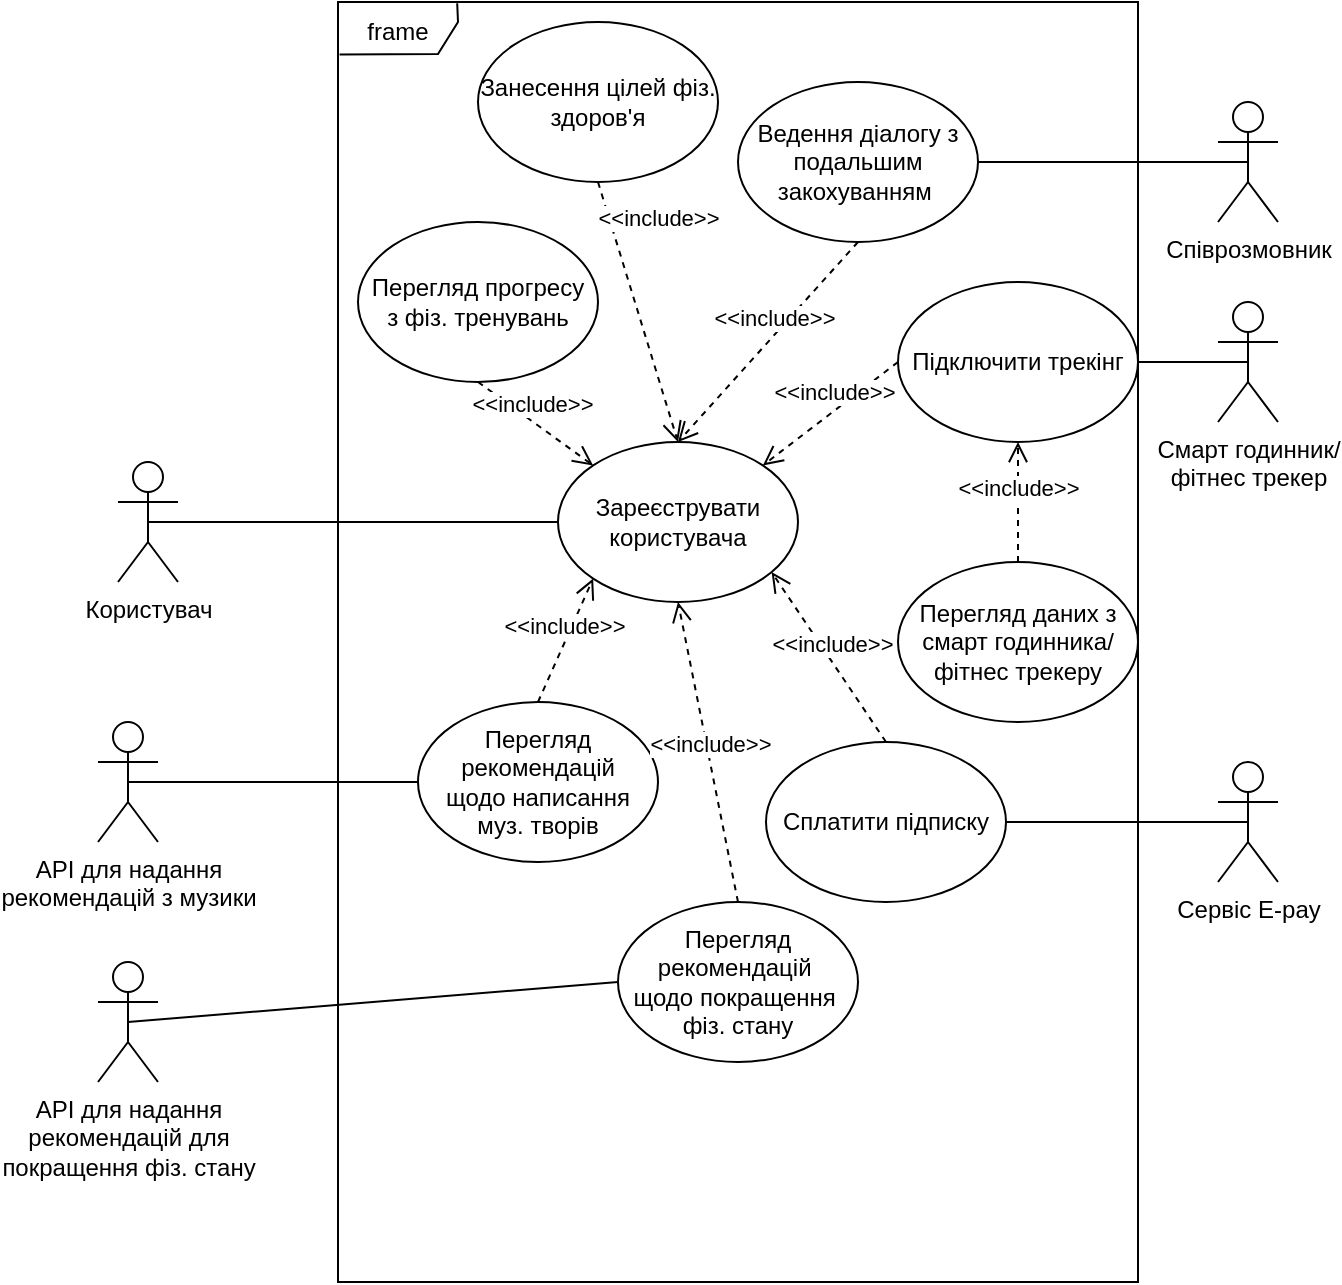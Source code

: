 <mxfile version="20.3.2" type="github">
  <diagram id="4i4zgwOOVJqu0-XRYA0A" name="Страница 1">
    <mxGraphModel dx="1662" dy="762" grid="1" gridSize="10" guides="1" tooltips="1" connect="1" arrows="1" fold="1" page="1" pageScale="1" pageWidth="827" pageHeight="1169" math="0" shadow="0">
      <root>
        <mxCell id="0" />
        <mxCell id="1" parent="0" />
        <mxCell id="zIZVEje3WuGMYo_VxOPI-1" value="" style="rounded=0;whiteSpace=wrap;html=1;" vertex="1" parent="1">
          <mxGeometry x="200" y="40" width="400" height="640" as="geometry" />
        </mxCell>
        <mxCell id="zIZVEje3WuGMYo_VxOPI-2" value="" style="endArrow=none;html=1;rounded=0;entryX=0.002;entryY=0.041;entryDx=0;entryDy=0;exitX=0.149;exitY=0.001;exitDx=0;exitDy=0;exitPerimeter=0;entryPerimeter=0;" edge="1" parent="1" source="zIZVEje3WuGMYo_VxOPI-1" target="zIZVEje3WuGMYo_VxOPI-1">
          <mxGeometry width="50" height="50" relative="1" as="geometry">
            <mxPoint x="290" y="130" as="sourcePoint" />
            <mxPoint x="200" y="80" as="targetPoint" />
            <Array as="points">
              <mxPoint x="260" y="50" />
              <mxPoint x="250" y="66" />
            </Array>
          </mxGeometry>
        </mxCell>
        <mxCell id="zIZVEje3WuGMYo_VxOPI-3" value="frame" style="text;html=1;strokeColor=none;fillColor=none;align=center;verticalAlign=middle;whiteSpace=wrap;rounded=0;" vertex="1" parent="1">
          <mxGeometry x="200" y="40" width="60" height="30" as="geometry" />
        </mxCell>
        <mxCell id="zIZVEje3WuGMYo_VxOPI-4" value="Користувач" style="shape=umlActor;verticalLabelPosition=bottom;verticalAlign=top;html=1;outlineConnect=0;" vertex="1" parent="1">
          <mxGeometry x="90" y="270" width="30" height="60" as="geometry" />
        </mxCell>
        <mxCell id="zIZVEje3WuGMYo_VxOPI-5" value="Сервіс E-pay" style="shape=umlActor;verticalLabelPosition=bottom;verticalAlign=top;html=1;outlineConnect=0;" vertex="1" parent="1">
          <mxGeometry x="640" y="420" width="30" height="60" as="geometry" />
        </mxCell>
        <mxCell id="zIZVEje3WuGMYo_VxOPI-6" value="Зареєструвати користувача" style="ellipse;whiteSpace=wrap;html=1;" vertex="1" parent="1">
          <mxGeometry x="310" y="260" width="120" height="80" as="geometry" />
        </mxCell>
        <mxCell id="zIZVEje3WuGMYo_VxOPI-7" value="Підключити трекінг" style="ellipse;whiteSpace=wrap;html=1;" vertex="1" parent="1">
          <mxGeometry x="480" y="180" width="120" height="80" as="geometry" />
        </mxCell>
        <mxCell id="zIZVEje3WuGMYo_VxOPI-8" value="Сплатити підписку" style="ellipse;whiteSpace=wrap;html=1;" vertex="1" parent="1">
          <mxGeometry x="414" y="410" width="120" height="80" as="geometry" />
        </mxCell>
        <mxCell id="zIZVEje3WuGMYo_VxOPI-9" value="API для надання &lt;br&gt;рекомендацій з музики" style="shape=umlActor;verticalLabelPosition=bottom;verticalAlign=top;html=1;outlineConnect=0;" vertex="1" parent="1">
          <mxGeometry x="80" y="400" width="30" height="60" as="geometry" />
        </mxCell>
        <mxCell id="zIZVEje3WuGMYo_VxOPI-10" value="API для надання &lt;br&gt;рекомендацій для &lt;br&gt;покращення фіз. стану" style="shape=umlActor;verticalLabelPosition=bottom;verticalAlign=top;html=1;outlineConnect=0;" vertex="1" parent="1">
          <mxGeometry x="80" y="520" width="30" height="60" as="geometry" />
        </mxCell>
        <mxCell id="zIZVEje3WuGMYo_VxOPI-11" value="Співрозмовник" style="shape=umlActor;verticalLabelPosition=bottom;verticalAlign=top;html=1;outlineConnect=0;" vertex="1" parent="1">
          <mxGeometry x="640" y="90" width="30" height="60" as="geometry" />
        </mxCell>
        <mxCell id="zIZVEje3WuGMYo_VxOPI-12" value="" style="endArrow=none;html=1;rounded=0;exitX=0.5;exitY=0.5;exitDx=0;exitDy=0;exitPerimeter=0;entryX=1;entryY=0.5;entryDx=0;entryDy=0;" edge="1" parent="1" source="zIZVEje3WuGMYo_VxOPI-22" target="zIZVEje3WuGMYo_VxOPI-7">
          <mxGeometry width="50" height="50" relative="1" as="geometry">
            <mxPoint x="300" y="300" as="sourcePoint" />
            <mxPoint x="350" y="250" as="targetPoint" />
          </mxGeometry>
        </mxCell>
        <mxCell id="zIZVEje3WuGMYo_VxOPI-13" value="" style="endArrow=none;html=1;rounded=0;exitX=0.5;exitY=0.5;exitDx=0;exitDy=0;exitPerimeter=0;entryX=0;entryY=0.5;entryDx=0;entryDy=0;" edge="1" parent="1" source="zIZVEje3WuGMYo_VxOPI-4" target="zIZVEje3WuGMYo_VxOPI-6">
          <mxGeometry width="50" height="50" relative="1" as="geometry">
            <mxPoint x="300" y="300" as="sourcePoint" />
            <mxPoint x="350" y="250" as="targetPoint" />
          </mxGeometry>
        </mxCell>
        <mxCell id="zIZVEje3WuGMYo_VxOPI-14" value="" style="endArrow=none;html=1;rounded=0;entryX=1;entryY=0.5;entryDx=0;entryDy=0;exitX=0.5;exitY=0.5;exitDx=0;exitDy=0;exitPerimeter=0;" edge="1" parent="1" source="zIZVEje3WuGMYo_VxOPI-5" target="zIZVEje3WuGMYo_VxOPI-8">
          <mxGeometry width="50" height="50" relative="1" as="geometry">
            <mxPoint x="300" y="370" as="sourcePoint" />
            <mxPoint x="350" y="320" as="targetPoint" />
          </mxGeometry>
        </mxCell>
        <mxCell id="zIZVEje3WuGMYo_VxOPI-15" value="Перегляд рекомендацій&amp;nbsp;&lt;br&gt;щодо покращення&amp;nbsp;&lt;br&gt;фіз. стану" style="ellipse;whiteSpace=wrap;html=1;" vertex="1" parent="1">
          <mxGeometry x="340" y="490" width="120" height="80" as="geometry" />
        </mxCell>
        <mxCell id="zIZVEje3WuGMYo_VxOPI-16" value="Перегляд рекомендацій&lt;br&gt;щодо написання&lt;br&gt;муз. творів" style="ellipse;whiteSpace=wrap;html=1;" vertex="1" parent="1">
          <mxGeometry x="240" y="390" width="120" height="80" as="geometry" />
        </mxCell>
        <mxCell id="zIZVEje3WuGMYo_VxOPI-17" value="Ведення діалогу з&lt;br&gt;подальшим закохуванням&amp;nbsp;" style="ellipse;whiteSpace=wrap;html=1;" vertex="1" parent="1">
          <mxGeometry x="400" y="80" width="120" height="80" as="geometry" />
        </mxCell>
        <mxCell id="zIZVEje3WuGMYo_VxOPI-18" value="" style="endArrow=none;html=1;rounded=0;entryX=1;entryY=0.5;entryDx=0;entryDy=0;exitX=0.5;exitY=0.5;exitDx=0;exitDy=0;exitPerimeter=0;" edge="1" parent="1" source="zIZVEje3WuGMYo_VxOPI-11" target="zIZVEje3WuGMYo_VxOPI-17">
          <mxGeometry width="50" height="50" relative="1" as="geometry">
            <mxPoint x="300" y="170" as="sourcePoint" />
            <mxPoint x="350" y="120" as="targetPoint" />
          </mxGeometry>
        </mxCell>
        <mxCell id="zIZVEje3WuGMYo_VxOPI-19" value="" style="endArrow=none;html=1;rounded=0;exitX=0;exitY=0.5;exitDx=0;exitDy=0;entryX=0.5;entryY=0.5;entryDx=0;entryDy=0;entryPerimeter=0;" edge="1" parent="1" source="zIZVEje3WuGMYo_VxOPI-16" target="zIZVEje3WuGMYo_VxOPI-9">
          <mxGeometry width="50" height="50" relative="1" as="geometry">
            <mxPoint x="300" y="310" as="sourcePoint" />
            <mxPoint x="350" y="260" as="targetPoint" />
          </mxGeometry>
        </mxCell>
        <mxCell id="zIZVEje3WuGMYo_VxOPI-20" value="" style="endArrow=none;html=1;rounded=0;exitX=0;exitY=0.5;exitDx=0;exitDy=0;entryX=0.5;entryY=0.5;entryDx=0;entryDy=0;entryPerimeter=0;" edge="1" parent="1" source="zIZVEje3WuGMYo_VxOPI-15" target="zIZVEje3WuGMYo_VxOPI-10">
          <mxGeometry width="50" height="50" relative="1" as="geometry">
            <mxPoint x="300" y="310" as="sourcePoint" />
            <mxPoint x="350" y="260" as="targetPoint" />
          </mxGeometry>
        </mxCell>
        <mxCell id="zIZVEje3WuGMYo_VxOPI-21" value="&amp;lt;&amp;lt;include&amp;gt;&amp;gt;" style="html=1;verticalAlign=bottom;endArrow=open;dashed=1;endSize=8;rounded=0;entryX=0.89;entryY=0.813;entryDx=0;entryDy=0;exitX=0.5;exitY=0;exitDx=0;exitDy=0;entryPerimeter=0;" edge="1" parent="1" source="zIZVEje3WuGMYo_VxOPI-8" target="zIZVEje3WuGMYo_VxOPI-6">
          <mxGeometry x="-0.064" relative="1" as="geometry">
            <mxPoint x="360" y="280" as="sourcePoint" />
            <mxPoint x="280" y="280" as="targetPoint" />
            <mxPoint as="offset" />
          </mxGeometry>
        </mxCell>
        <mxCell id="zIZVEje3WuGMYo_VxOPI-22" value="Смарт годинник/&lt;br&gt;фітнес трекер" style="shape=umlActor;verticalLabelPosition=bottom;verticalAlign=top;html=1;" vertex="1" parent="1">
          <mxGeometry x="640" y="190" width="30" height="60" as="geometry" />
        </mxCell>
        <mxCell id="zIZVEje3WuGMYo_VxOPI-23" value="&amp;lt;&amp;lt;include&amp;gt;&amp;gt;" style="html=1;verticalAlign=bottom;endArrow=open;dashed=1;endSize=8;rounded=0;entryX=0;entryY=1;entryDx=0;entryDy=0;exitX=0.5;exitY=0;exitDx=0;exitDy=0;" edge="1" parent="1" source="zIZVEje3WuGMYo_VxOPI-16" target="zIZVEje3WuGMYo_VxOPI-6">
          <mxGeometry x="-0.064" relative="1" as="geometry">
            <mxPoint x="500" y="410" as="sourcePoint" />
            <mxPoint x="380" y="350" as="targetPoint" />
            <mxPoint as="offset" />
          </mxGeometry>
        </mxCell>
        <mxCell id="zIZVEje3WuGMYo_VxOPI-24" value="&amp;lt;&amp;lt;include&amp;gt;&amp;gt;" style="html=1;verticalAlign=bottom;endArrow=open;dashed=1;endSize=8;rounded=0;entryX=0.5;entryY=1;entryDx=0;entryDy=0;exitX=0.5;exitY=0;exitDx=0;exitDy=0;" edge="1" parent="1" source="zIZVEje3WuGMYo_VxOPI-15" target="zIZVEje3WuGMYo_VxOPI-6">
          <mxGeometry x="-0.064" relative="1" as="geometry">
            <mxPoint x="510" y="420" as="sourcePoint" />
            <mxPoint x="390" y="360" as="targetPoint" />
            <mxPoint as="offset" />
          </mxGeometry>
        </mxCell>
        <mxCell id="zIZVEje3WuGMYo_VxOPI-25" value="&amp;lt;&amp;lt;include&amp;gt;&amp;gt;" style="html=1;verticalAlign=bottom;endArrow=open;dashed=1;endSize=8;rounded=0;entryX=1;entryY=0;entryDx=0;entryDy=0;exitX=0;exitY=0.5;exitDx=0;exitDy=0;" edge="1" parent="1" source="zIZVEje3WuGMYo_VxOPI-7" target="zIZVEje3WuGMYo_VxOPI-6">
          <mxGeometry x="-0.064" relative="1" as="geometry">
            <mxPoint x="520" y="430" as="sourcePoint" />
            <mxPoint x="400" y="370" as="targetPoint" />
            <mxPoint as="offset" />
          </mxGeometry>
        </mxCell>
        <mxCell id="zIZVEje3WuGMYo_VxOPI-26" value="&amp;lt;&amp;lt;include&amp;gt;&amp;gt;" style="html=1;verticalAlign=bottom;endArrow=open;dashed=1;endSize=8;rounded=0;entryX=0.5;entryY=0;entryDx=0;entryDy=0;exitX=0.5;exitY=1;exitDx=0;exitDy=0;" edge="1" parent="1" source="zIZVEje3WuGMYo_VxOPI-17" target="zIZVEje3WuGMYo_VxOPI-6">
          <mxGeometry x="-0.064" relative="1" as="geometry">
            <mxPoint x="530" y="440" as="sourcePoint" />
            <mxPoint x="410" y="380" as="targetPoint" />
            <mxPoint as="offset" />
          </mxGeometry>
        </mxCell>
        <mxCell id="zIZVEje3WuGMYo_VxOPI-27" value="Перегляд прогресу&lt;br&gt;з фіз. тренувань" style="ellipse;whiteSpace=wrap;html=1;" vertex="1" parent="1">
          <mxGeometry x="210" y="150" width="120" height="80" as="geometry" />
        </mxCell>
        <mxCell id="zIZVEje3WuGMYo_VxOPI-28" value="&amp;lt;&amp;lt;include&amp;gt;&amp;gt;" style="html=1;verticalAlign=bottom;endArrow=open;dashed=1;endSize=8;rounded=0;entryX=0;entryY=0;entryDx=0;entryDy=0;exitX=0.5;exitY=1;exitDx=0;exitDy=0;" edge="1" parent="1" source="zIZVEje3WuGMYo_VxOPI-27" target="zIZVEje3WuGMYo_VxOPI-6">
          <mxGeometry x="-0.064" relative="1" as="geometry">
            <mxPoint x="540" y="450" as="sourcePoint" />
            <mxPoint x="420" y="390" as="targetPoint" />
            <mxPoint as="offset" />
          </mxGeometry>
        </mxCell>
        <mxCell id="zIZVEje3WuGMYo_VxOPI-29" value="Перегляд даних з&lt;br&gt;смарт годинника/ фітнес трекеру" style="ellipse;whiteSpace=wrap;html=1;" vertex="1" parent="1">
          <mxGeometry x="480" y="320" width="120" height="80" as="geometry" />
        </mxCell>
        <mxCell id="zIZVEje3WuGMYo_VxOPI-30" value="&amp;lt;&amp;lt;include&amp;gt;&amp;gt;" style="html=1;verticalAlign=bottom;endArrow=open;dashed=1;endSize=8;rounded=0;entryX=0.5;entryY=1;entryDx=0;entryDy=0;exitX=0.5;exitY=0;exitDx=0;exitDy=0;" edge="1" parent="1" source="zIZVEje3WuGMYo_VxOPI-29" target="zIZVEje3WuGMYo_VxOPI-7">
          <mxGeometry x="-0.064" relative="1" as="geometry">
            <mxPoint x="470" y="250" as="sourcePoint" />
            <mxPoint x="422.426" y="281.716" as="targetPoint" />
            <mxPoint as="offset" />
          </mxGeometry>
        </mxCell>
        <mxCell id="zIZVEje3WuGMYo_VxOPI-31" value="Занесення цілей фіз. здоров&#39;я" style="ellipse;whiteSpace=wrap;html=1;" vertex="1" parent="1">
          <mxGeometry x="270" y="50" width="120" height="80" as="geometry" />
        </mxCell>
        <mxCell id="zIZVEje3WuGMYo_VxOPI-32" value="&amp;lt;&amp;lt;include&amp;gt;&amp;gt;" style="html=1;verticalAlign=bottom;endArrow=open;dashed=1;endSize=8;rounded=0;entryX=0.5;entryY=0;entryDx=0;entryDy=0;exitX=0.5;exitY=1;exitDx=0;exitDy=0;" edge="1" parent="1" source="zIZVEje3WuGMYo_VxOPI-31" target="zIZVEje3WuGMYo_VxOPI-6">
          <mxGeometry x="-0.491" y="21" relative="1" as="geometry">
            <mxPoint x="300" y="230" as="sourcePoint" />
            <mxPoint x="337.574" y="281.716" as="targetPoint" />
            <mxPoint as="offset" />
            <Array as="points" />
          </mxGeometry>
        </mxCell>
      </root>
    </mxGraphModel>
  </diagram>
</mxfile>
